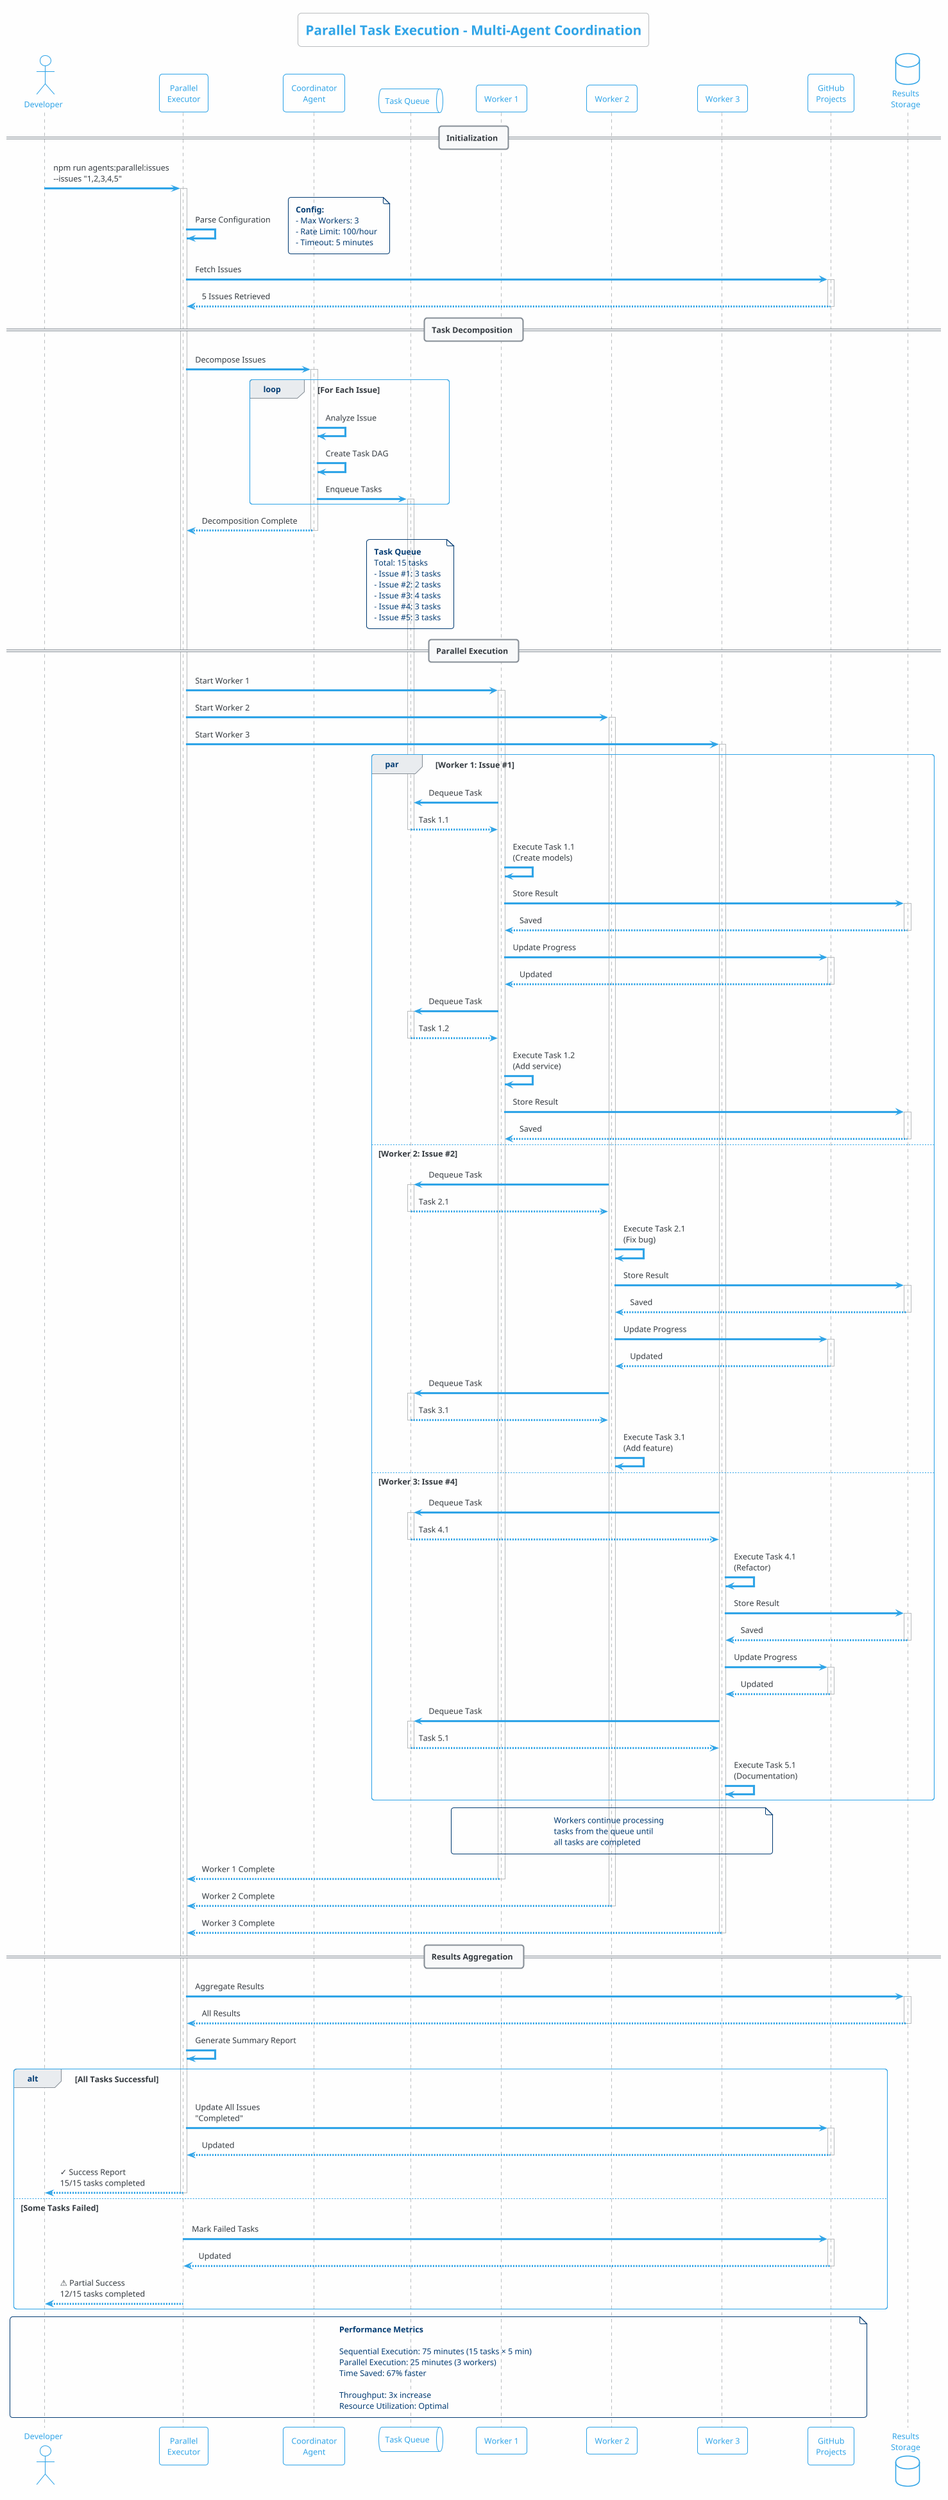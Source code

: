 @startuml Parallel Task Execution Flow
!theme cerulean-outline
skinparam backgroundColor #FEFEFE

title Parallel Task Execution - Multi-Agent Coordination

actor "Developer" as Dev
participant "Parallel\nExecutor" as Executor
participant "Coordinator\nAgent" as Coord
queue "Task Queue" as Queue
participant "Worker 1" as W1
participant "Worker 2" as W2
participant "Worker 3" as W3
participant "GitHub\nProjects" as Projects
database "Results\nStorage" as Results

== Initialization ==
Dev -> Executor: npm run agents:parallel:issues\n--issues "1,2,3,4,5"
activate Executor

Executor -> Executor: Parse Configuration
note right
  **Config:**
  - Max Workers: 3
  - Rate Limit: 100/hour
  - Timeout: 5 minutes
end note

Executor -> Projects: Fetch Issues
activate Projects
Projects --> Executor: 5 Issues Retrieved
deactivate Projects

== Task Decomposition ==
Executor -> Coord: Decompose Issues
activate Coord

loop For Each Issue
  Coord -> Coord: Analyze Issue
  Coord -> Coord: Create Task DAG
  Coord -> Queue: Enqueue Tasks
  activate Queue
end

Coord --> Executor: Decomposition Complete
deactivate Coord

note over Queue
  **Task Queue**
  Total: 15 tasks
  - Issue #1: 3 tasks
  - Issue #2: 2 tasks
  - Issue #3: 4 tasks
  - Issue #4: 3 tasks
  - Issue #5: 3 tasks
end note

== Parallel Execution ==
Executor -> W1: Start Worker 1
activate W1
Executor -> W2: Start Worker 2
activate W2
Executor -> W3: Start Worker 3
activate W3

par Worker 1: Issue #1
  W1 -> Queue: Dequeue Task
  Queue --> W1: Task 1.1
  deactivate Queue
  W1 -> W1: Execute Task 1.1\n(Create models)
  W1 -> Results: Store Result
  activate Results
  Results --> W1: Saved
  deactivate Results
  W1 -> Projects: Update Progress
  activate Projects
  Projects --> W1: Updated
  deactivate Projects

  W1 -> Queue: Dequeue Task
  activate Queue
  Queue --> W1: Task 1.2
  deactivate Queue
  W1 -> W1: Execute Task 1.2\n(Add service)
  W1 -> Results: Store Result
  activate Results
  Results --> W1: Saved
  deactivate Results
else Worker 2: Issue #2
  W2 -> Queue: Dequeue Task
  activate Queue
  Queue --> W2: Task 2.1
  deactivate Queue
  W2 -> W2: Execute Task 2.1\n(Fix bug)
  W2 -> Results: Store Result
  activate Results
  Results --> W2: Saved
  deactivate Results
  W2 -> Projects: Update Progress
  activate Projects
  Projects --> W2: Updated
  deactivate Projects

  W2 -> Queue: Dequeue Task
  activate Queue
  Queue --> W2: Task 3.1
  deactivate Queue
  W2 -> W2: Execute Task 3.1\n(Add feature)
else Worker 3: Issue #4
  W3 -> Queue: Dequeue Task
  activate Queue
  Queue --> W3: Task 4.1
  deactivate Queue
  W3 -> W3: Execute Task 4.1\n(Refactor)
  W3 -> Results: Store Result
  activate Results
  Results --> W3: Saved
  deactivate Results
  W3 -> Projects: Update Progress
  activate Projects
  Projects --> W3: Updated
  deactivate Projects

  W3 -> Queue: Dequeue Task
  activate Queue
  Queue --> W3: Task 5.1
  deactivate Queue
  W3 -> W3: Execute Task 5.1\n(Documentation)
end

note over W1, W3
  Workers continue processing
  tasks from the queue until
  all tasks are completed
end note

W1 --> Executor: Worker 1 Complete
deactivate W1
W2 --> Executor: Worker 2 Complete
deactivate W2
W3 --> Executor: Worker 3 Complete
deactivate W3

== Results Aggregation ==
Executor -> Results: Aggregate Results
activate Results
Results --> Executor: All Results
deactivate Results

Executor -> Executor: Generate Summary Report

alt All Tasks Successful
  Executor -> Projects: Update All Issues\n"Completed"
  activate Projects
  Projects --> Executor: Updated
  deactivate Projects

  Executor --> Dev: ✓ Success Report\n15/15 tasks completed
  deactivate Executor
else Some Tasks Failed
  Executor -> Projects: Mark Failed Tasks
  activate Projects
  Projects --> Executor: Updated
  deactivate Projects

  Executor --> Dev: ⚠ Partial Success\n12/15 tasks completed
  deactivate Executor
end

note over Dev, Projects
  **Performance Metrics**

  Sequential Execution: 75 minutes (15 tasks × 5 min)
  Parallel Execution: 25 minutes (3 workers)
  Time Saved: 67% faster

  Throughput: 3x increase
  Resource Utilization: Optimal
end note

@enduml
